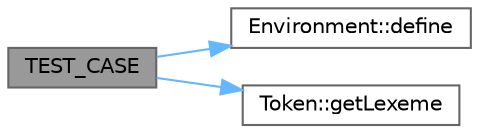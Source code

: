 digraph "TEST_CASE"
{
 // LATEX_PDF_SIZE
  bgcolor="transparent";
  edge [fontname=Helvetica,fontsize=10,labelfontname=Helvetica,labelfontsize=10];
  node [fontname=Helvetica,fontsize=10,shape=box,height=0.2,width=0.4];
  rankdir="LR";
  Node1 [id="Node000001",label="TEST_CASE",height=0.2,width=0.4,color="gray40", fillcolor="grey60", style="filled", fontcolor="black",tooltip=" "];
  Node1 -> Node2 [id="edge1_Node000001_Node000002",color="steelblue1",style="solid",tooltip=" "];
  Node2 [id="Node000002",label="Environment::define",height=0.2,width=0.4,color="grey40", fillcolor="white", style="filled",URL="$classEnvironment.html#a49108e1ecc987978b3e56d1f38569ec4",tooltip="Defines a new variable in the current environment."];
  Node1 -> Node3 [id="edge2_Node000001_Node000003",color="steelblue1",style="solid",tooltip=" "];
  Node3 [id="Node000003",label="Token::getLexeme",height=0.2,width=0.4,color="grey40", fillcolor="white", style="filled",URL="$classToken.html#a143dd2918c6d43f95010e101012a6d2e",tooltip=" "];
}
